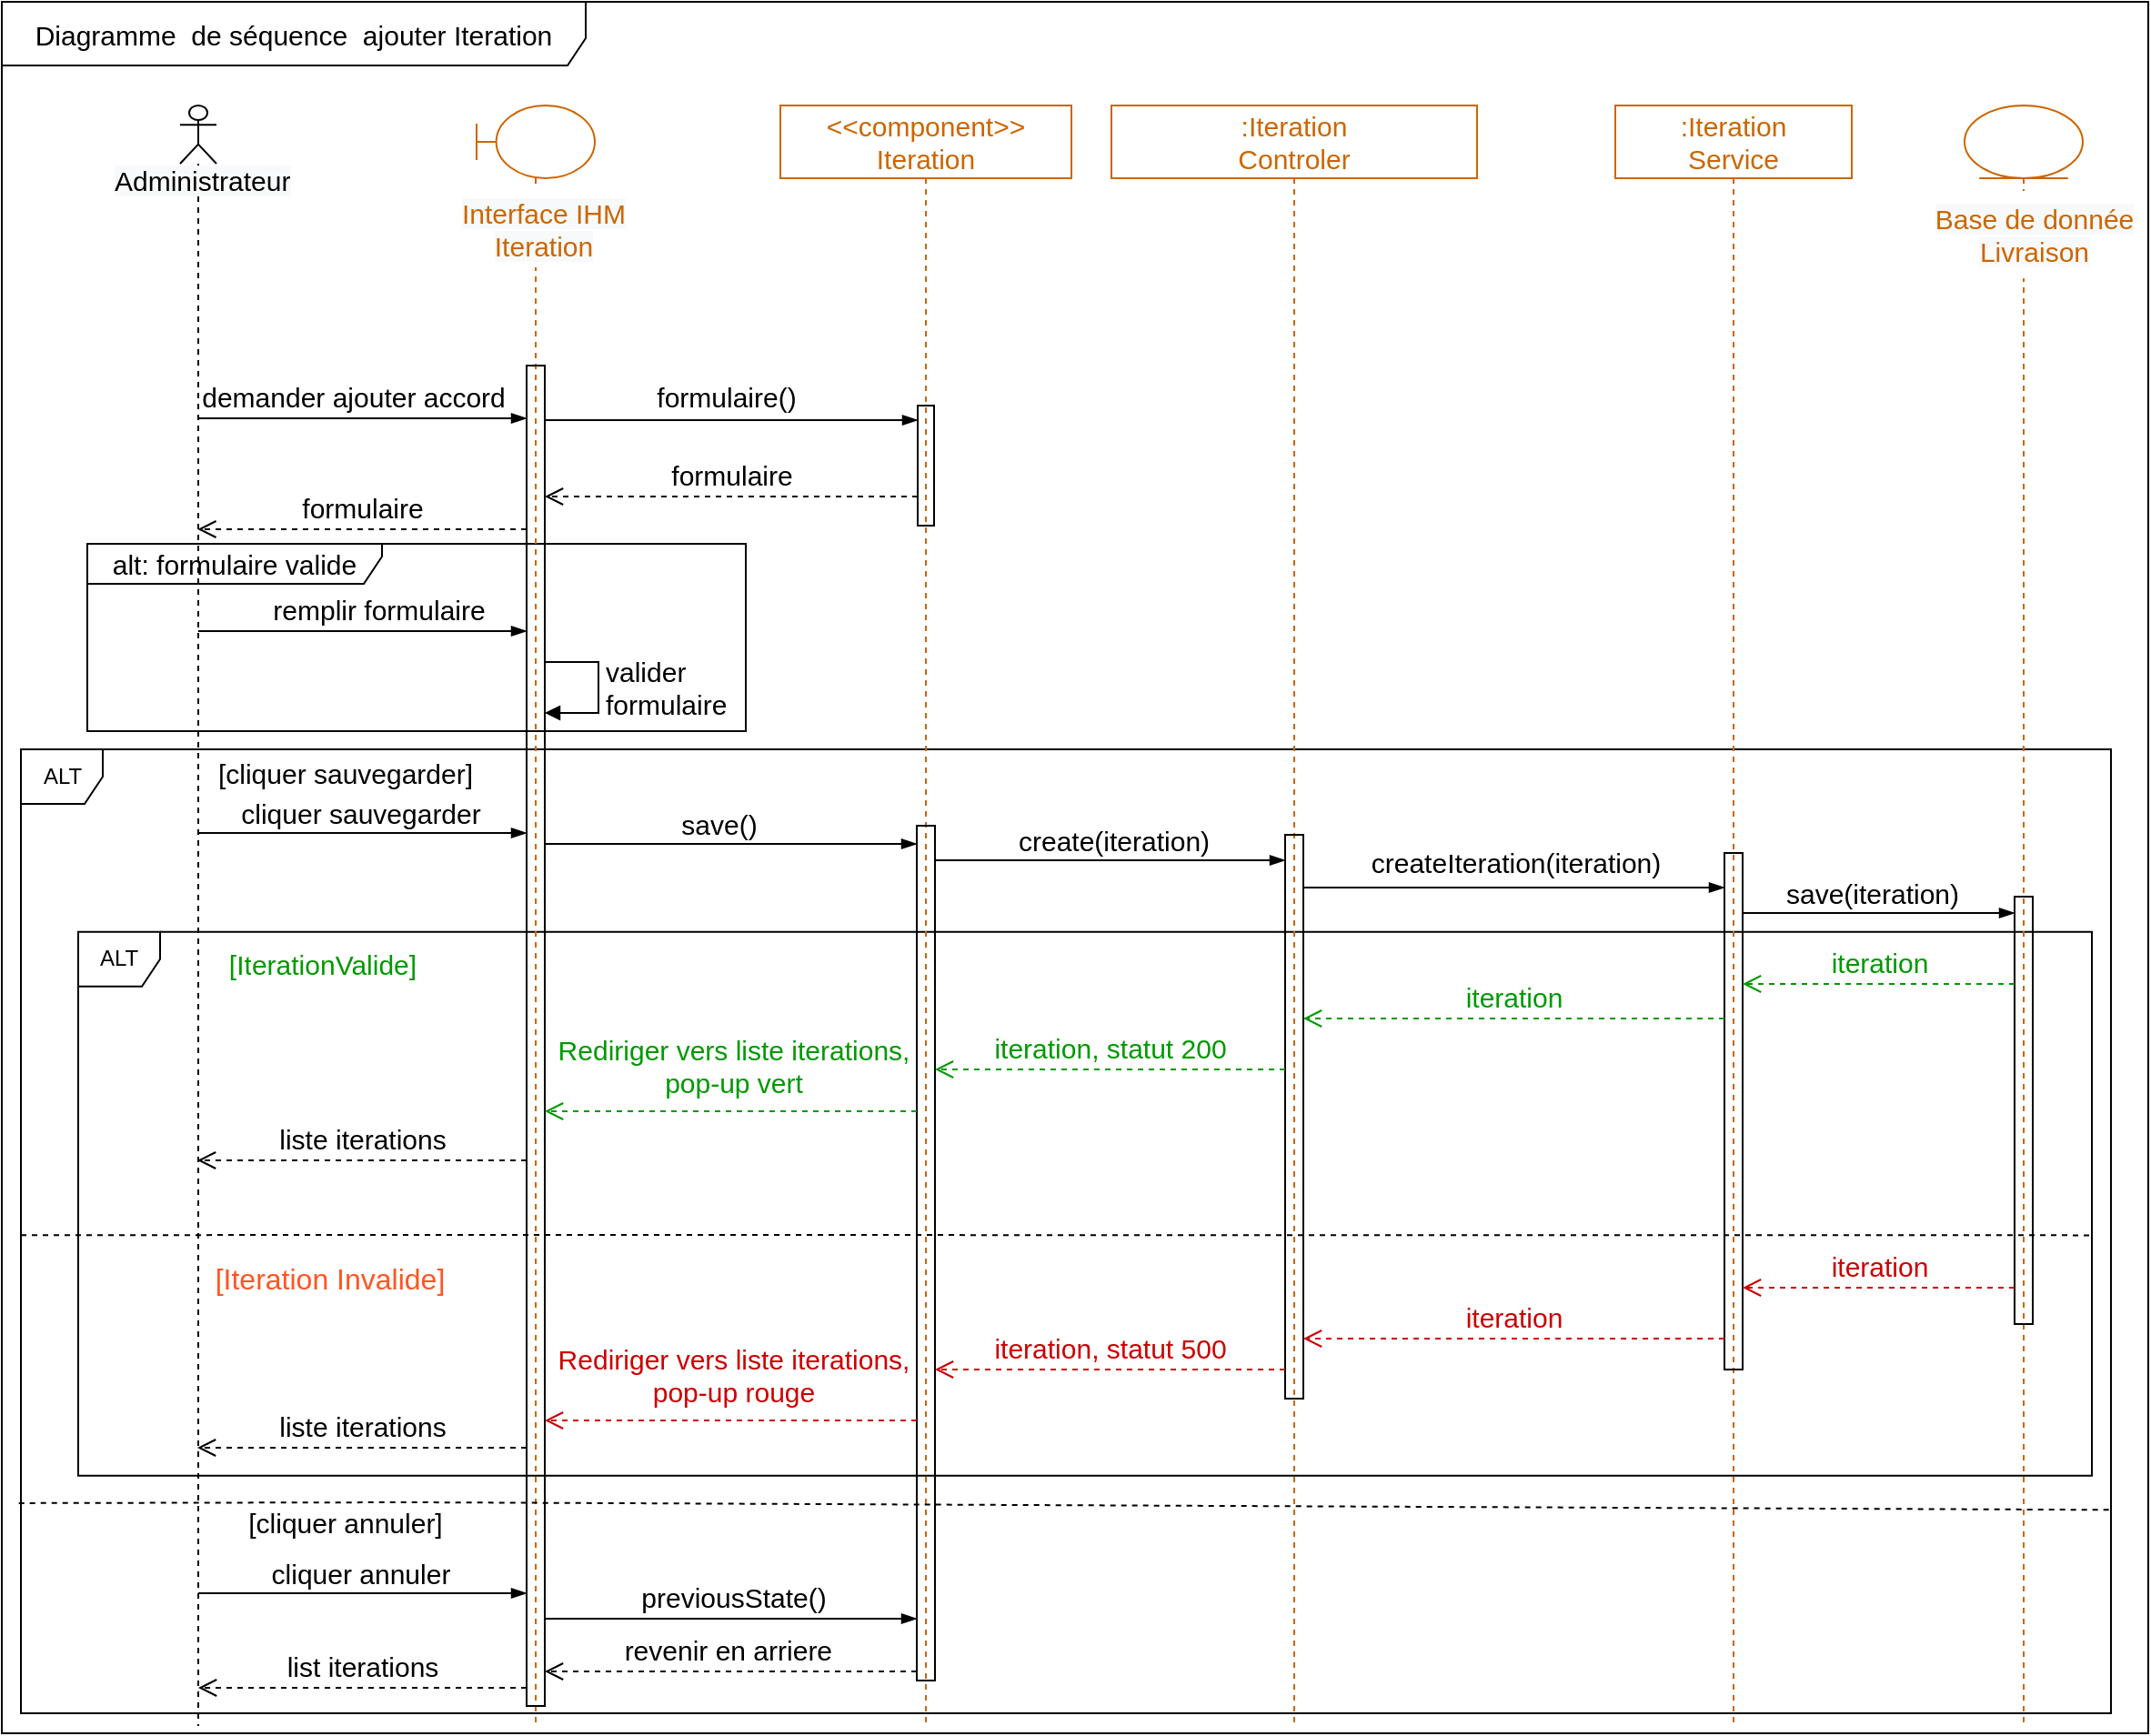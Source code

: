 <mxfile version="20.2.5" type="github">
  <diagram id="kARNjwCRx0WftAdzJ_6I" name="Page-1">
    <mxGraphModel dx="1721" dy="882" grid="0" gridSize="10" guides="1" tooltips="1" connect="1" arrows="1" fold="1" page="1" pageScale="1" pageWidth="827" pageHeight="1169" math="0" shadow="0">
      <root>
        <mxCell id="0" />
        <mxCell id="1" parent="0" />
        <mxCell id="S6zBt_I9POzKVS3bxHnS-60" value="Diagramme&amp;nbsp; de séquence&amp;nbsp; ajouter Iteration" style="shape=umlFrame;whiteSpace=wrap;html=1;rounded=0;shadow=0;glass=0;sketch=0;fontSize=15;fillColor=none;width=321;height=35;" vertex="1" parent="1">
          <mxGeometry x="12" y="8" width="1180" height="952" as="geometry" />
        </mxCell>
        <mxCell id="S6zBt_I9POzKVS3bxHnS-61" value="ALT" style="shape=umlFrame;whiteSpace=wrap;html=1;width=45;height=30;" vertex="1" parent="1">
          <mxGeometry x="22.5" y="419" width="1149" height="530" as="geometry" />
        </mxCell>
        <mxCell id="S6zBt_I9POzKVS3bxHnS-120" value="ALT" style="shape=umlFrame;whiteSpace=wrap;html=1;width=45;height=30;" vertex="1" parent="1">
          <mxGeometry x="54" y="519.35" width="1107" height="299" as="geometry" />
        </mxCell>
        <mxCell id="S6zBt_I9POzKVS3bxHnS-62" value="&lt;font style=&quot;font-size: 15px;&quot;&gt;alt: formulaire valide&lt;/font&gt;" style="shape=umlFrame;whiteSpace=wrap;html=1;width=162;height=22;" vertex="1" parent="1">
          <mxGeometry x="59" y="306" width="362" height="103" as="geometry" />
        </mxCell>
        <mxCell id="S6zBt_I9POzKVS3bxHnS-63" value=":Iteration&lt;br&gt;Controler" style="shape=umlLifeline;perimeter=lifelinePerimeter;whiteSpace=wrap;html=1;container=1;collapsible=0;recursiveResize=0;outlineConnect=0;rounded=0;shadow=0;glass=0;sketch=0;fillColor=none;fontSize=15;fontColor=#CC6600;strokeColor=#CC6600;" vertex="1" parent="1">
          <mxGeometry x="622" y="65" width="201" height="891" as="geometry" />
        </mxCell>
        <mxCell id="S6zBt_I9POzKVS3bxHnS-64" value="" style="html=1;points=[];perimeter=orthogonalPerimeter;rounded=0;shadow=0;glass=0;sketch=0;fontSize=15;fillColor=none;" vertex="1" parent="S6zBt_I9POzKVS3bxHnS-63">
          <mxGeometry x="95.5" y="401" width="10" height="310" as="geometry" />
        </mxCell>
        <mxCell id="S6zBt_I9POzKVS3bxHnS-65" style="edgeStyle=none;rounded=0;orthogonalLoop=1;jettySize=auto;html=1;fontSize=15;fontColor=#000000;strokeColor=#000000;endArrow=none;endFill=0;dashed=1;exitX=0;exitY=0.504;exitDx=0;exitDy=0;exitPerimeter=0;entryX=1;entryY=0.558;entryDx=0;entryDy=0;entryPerimeter=0;" edge="1" parent="1" target="S6zBt_I9POzKVS3bxHnS-120" source="S6zBt_I9POzKVS3bxHnS-61">
          <mxGeometry relative="1" as="geometry">
            <Array as="points">
              <mxPoint x="238" y="686" />
            </Array>
            <mxPoint x="119.5" y="686" as="sourcePoint" />
          </mxGeometry>
        </mxCell>
        <mxCell id="S6zBt_I9POzKVS3bxHnS-66" value="" style="shape=umlLifeline;participant=umlActor;perimeter=lifelinePerimeter;whiteSpace=wrap;html=1;container=1;collapsible=0;recursiveResize=0;verticalAlign=top;spacingTop=36;outlineConnect=0;fillColor=none;size=32;sketch=0;shadow=0;rounded=0;glass=0;" vertex="1" parent="1">
          <mxGeometry x="110" y="65" width="20" height="891" as="geometry" />
        </mxCell>
        <mxCell id="S6zBt_I9POzKVS3bxHnS-67" value="&lt;span style=&quot;color: rgb(0, 0, 0); font-family: Helvetica; font-size: 15px; font-style: normal; font-variant-ligatures: normal; font-variant-caps: normal; font-weight: 400; letter-spacing: normal; orphans: 2; text-align: center; text-indent: 0px; text-transform: none; widows: 2; word-spacing: 0px; -webkit-text-stroke-width: 0px; background-color: rgb(248, 249, 250); text-decoration-thickness: initial; text-decoration-style: initial; text-decoration-color: initial; float: none; display: inline !important;&quot;&gt;Administrateur&lt;/span&gt;" style="text;whiteSpace=wrap;html=1;fontSize=15;" vertex="1" parent="1">
          <mxGeometry x="72" y="91" width="105" height="36" as="geometry" />
        </mxCell>
        <mxCell id="S6zBt_I9POzKVS3bxHnS-68" value=":Iteration&lt;br&gt;Service" style="shape=umlLifeline;perimeter=lifelinePerimeter;whiteSpace=wrap;html=1;container=1;collapsible=0;recursiveResize=0;outlineConnect=0;rounded=0;shadow=0;glass=0;sketch=0;fillColor=none;fontSize=15;fontColor=#CC6600;strokeColor=#CC6600;" vertex="1" parent="1">
          <mxGeometry x="899" y="65" width="130" height="891" as="geometry" />
        </mxCell>
        <mxCell id="S6zBt_I9POzKVS3bxHnS-69" value="" style="html=1;points=[];perimeter=orthogonalPerimeter;rounded=0;shadow=0;glass=0;sketch=0;fontSize=15;fillColor=none;" vertex="1" parent="S6zBt_I9POzKVS3bxHnS-68">
          <mxGeometry x="60" y="411" width="10" height="284" as="geometry" />
        </mxCell>
        <mxCell id="S6zBt_I9POzKVS3bxHnS-70" value="" style="shape=umlLifeline;participant=umlEntity;perimeter=lifelinePerimeter;whiteSpace=wrap;html=1;container=1;collapsible=0;recursiveResize=0;verticalAlign=top;spacingTop=36;outlineConnect=0;rounded=0;shadow=0;glass=0;sketch=0;fontSize=15;fillColor=none;fontColor=#CC6600;strokeColor=#CC6600;" vertex="1" parent="1">
          <mxGeometry x="1091" y="65" width="65" height="891" as="geometry" />
        </mxCell>
        <mxCell id="S6zBt_I9POzKVS3bxHnS-71" value="" style="html=1;points=[];perimeter=orthogonalPerimeter;rounded=0;shadow=0;glass=0;sketch=0;fontSize=15;fillColor=none;" vertex="1" parent="S6zBt_I9POzKVS3bxHnS-70">
          <mxGeometry x="27.5" y="435" width="10" height="235" as="geometry" />
        </mxCell>
        <mxCell id="S6zBt_I9POzKVS3bxHnS-72" value="&lt;span style=&quot;font-family: Helvetica; font-size: 15px; font-style: normal; font-variant-ligatures: normal; font-variant-caps: normal; font-weight: 400; letter-spacing: normal; orphans: 2; text-indent: 0px; text-transform: none; widows: 2; word-spacing: 0px; -webkit-text-stroke-width: 0px; background-color: rgb(248, 249, 250); text-decoration-thickness: initial; text-decoration-style: initial; text-decoration-color: initial; float: none; display: inline !important;&quot;&gt;Base de donnée&lt;br&gt;Livraison&lt;br&gt;&lt;/span&gt;" style="text;whiteSpace=wrap;html=1;fontSize=15;align=center;fillColor=default;fontColor=#CC6600;" vertex="1" parent="S6zBt_I9POzKVS3bxHnS-70">
          <mxGeometry x="-21" y="47" width="119" height="48" as="geometry" />
        </mxCell>
        <mxCell id="S6zBt_I9POzKVS3bxHnS-73" value="" style="shape=umlLifeline;participant=umlBoundary;perimeter=lifelinePerimeter;whiteSpace=wrap;html=1;container=1;collapsible=0;recursiveResize=0;verticalAlign=top;spacingTop=36;outlineConnect=0;rounded=0;shadow=0;glass=0;sketch=0;fontSize=15;fillColor=none;fontColor=#CC6600;strokeColor=#CC6600;" vertex="1" parent="1">
          <mxGeometry x="273" y="65" width="65" height="891" as="geometry" />
        </mxCell>
        <mxCell id="S6zBt_I9POzKVS3bxHnS-74" value="&lt;span style=&quot;font-family: Helvetica; font-size: 15px; font-style: normal; font-variant-ligatures: normal; font-variant-caps: normal; font-weight: 400; letter-spacing: normal; orphans: 2; text-indent: 0px; text-transform: none; widows: 2; word-spacing: 0px; -webkit-text-stroke-width: 0px; background-color: rgb(248, 249, 250); text-decoration-thickness: initial; text-decoration-style: initial; text-decoration-color: initial; float: none; display: inline !important;&quot;&gt;Interface IHM&lt;/span&gt;&lt;br style=&quot;font-family: Helvetica; font-size: 15px; font-style: normal; font-variant-ligatures: normal; font-variant-caps: normal; font-weight: 400; letter-spacing: normal; orphans: 2; text-indent: 0px; text-transform: none; widows: 2; word-spacing: 0px; -webkit-text-stroke-width: 0px; background-color: rgb(248, 249, 250); text-decoration-thickness: initial; text-decoration-style: initial; text-decoration-color: initial;&quot;&gt;&lt;span style=&quot;font-family: Helvetica; font-size: 15px; font-style: normal; font-variant-ligatures: normal; font-variant-caps: normal; font-weight: 400; letter-spacing: normal; orphans: 2; text-indent: 0px; text-transform: none; widows: 2; word-spacing: 0px; -webkit-text-stroke-width: 0px; background-color: rgb(248, 249, 250); text-decoration-thickness: initial; text-decoration-style: initial; text-decoration-color: initial; float: none; display: inline !important;&quot;&gt;Iteration&lt;/span&gt;" style="text;whiteSpace=wrap;html=1;fontSize=15;align=center;fillColor=default;fontColor=#CC6600;" vertex="1" parent="S6zBt_I9POzKVS3bxHnS-73">
          <mxGeometry x="-24" y="44" width="122" height="45" as="geometry" />
        </mxCell>
        <mxCell id="S6zBt_I9POzKVS3bxHnS-75" value="" style="html=1;points=[];perimeter=orthogonalPerimeter;rounded=0;shadow=0;glass=0;sketch=0;fontSize=15;fillColor=none;" vertex="1" parent="S6zBt_I9POzKVS3bxHnS-73">
          <mxGeometry x="27.5" y="143" width="10" height="737" as="geometry" />
        </mxCell>
        <mxCell id="S6zBt_I9POzKVS3bxHnS-76" value="valider&lt;br&gt;formulaire" style="edgeStyle=orthogonalEdgeStyle;html=1;align=left;spacingLeft=2;endArrow=block;rounded=0;fontSize=15;" edge="1" parent="S6zBt_I9POzKVS3bxHnS-73" source="S6zBt_I9POzKVS3bxHnS-75" target="S6zBt_I9POzKVS3bxHnS-75">
          <mxGeometry relative="1" as="geometry">
            <mxPoint x="36" y="306" as="sourcePoint" />
            <Array as="points">
              <mxPoint x="67" y="306" />
              <mxPoint x="67" y="334" />
            </Array>
            <mxPoint x="36" y="334" as="targetPoint" />
          </mxGeometry>
        </mxCell>
        <mxCell id="S6zBt_I9POzKVS3bxHnS-77" value="" style="edgeStyle=elbowEdgeStyle;fontSize=12;html=1;endArrow=blockThin;endFill=1;rounded=0;" edge="1" parent="1" source="S6zBt_I9POzKVS3bxHnS-66" target="S6zBt_I9POzKVS3bxHnS-75">
          <mxGeometry width="160" relative="1" as="geometry">
            <mxPoint x="628" y="319" as="sourcePoint" />
            <mxPoint x="788" y="319" as="targetPoint" />
            <Array as="points">
              <mxPoint x="190" y="237" />
              <mxPoint x="171" y="210" />
            </Array>
          </mxGeometry>
        </mxCell>
        <mxCell id="S6zBt_I9POzKVS3bxHnS-78" value="demander ajouter accord" style="edgeLabel;html=1;align=center;verticalAlign=middle;resizable=0;points=[];fontSize=15;" vertex="1" connectable="0" parent="S6zBt_I9POzKVS3bxHnS-77">
          <mxGeometry x="-0.395" relative="1" as="geometry">
            <mxPoint x="30" y="-12" as="offset" />
          </mxGeometry>
        </mxCell>
        <mxCell id="S6zBt_I9POzKVS3bxHnS-79" value="" style="edgeStyle=elbowEdgeStyle;fontSize=12;html=1;endArrow=blockThin;endFill=1;rounded=0;" edge="1" parent="1" source="S6zBt_I9POzKVS3bxHnS-64" target="S6zBt_I9POzKVS3bxHnS-69">
          <mxGeometry width="160" relative="1" as="geometry">
            <mxPoint x="394" y="333" as="sourcePoint" />
            <mxPoint x="554" y="333" as="targetPoint" />
            <Array as="points">
              <mxPoint x="778" y="495" />
              <mxPoint x="753" y="286" />
              <mxPoint x="602" y="271" />
              <mxPoint x="527" y="300" />
            </Array>
          </mxGeometry>
        </mxCell>
        <mxCell id="S6zBt_I9POzKVS3bxHnS-80" value="createIteration(iteration)" style="edgeLabel;html=1;align=center;verticalAlign=middle;resizable=0;points=[];fontSize=15;" vertex="1" connectable="0" parent="S6zBt_I9POzKVS3bxHnS-79">
          <mxGeometry x="0.124" relative="1" as="geometry">
            <mxPoint x="-14" y="-14" as="offset" />
          </mxGeometry>
        </mxCell>
        <mxCell id="S6zBt_I9POzKVS3bxHnS-81" value="" style="edgeStyle=elbowEdgeStyle;fontSize=12;html=1;endArrow=blockThin;endFill=1;rounded=0;" edge="1" parent="1" source="S6zBt_I9POzKVS3bxHnS-69" target="S6zBt_I9POzKVS3bxHnS-71">
          <mxGeometry width="160" relative="1" as="geometry">
            <mxPoint x="474" y="333" as="sourcePoint" />
            <mxPoint x="634" y="333" as="targetPoint" />
            <Array as="points">
              <mxPoint x="1060" y="509" />
              <mxPoint x="969" y="520" />
              <mxPoint x="766" y="296" />
            </Array>
          </mxGeometry>
        </mxCell>
        <mxCell id="S6zBt_I9POzKVS3bxHnS-82" value="save(iteration)" style="edgeLabel;html=1;align=center;verticalAlign=middle;resizable=0;points=[];fontSize=15;" vertex="1" connectable="0" parent="S6zBt_I9POzKVS3bxHnS-81">
          <mxGeometry x="-0.356" y="2" relative="1" as="geometry">
            <mxPoint x="23" y="-9" as="offset" />
          </mxGeometry>
        </mxCell>
        <mxCell id="S6zBt_I9POzKVS3bxHnS-83" value="&lt;font color=&quot;#009900&quot;&gt;iteration&lt;/font&gt;" style="html=1;verticalAlign=bottom;endArrow=open;dashed=1;endSize=8;rounded=0;fontSize=15;strokeColor=#009900;" edge="1" parent="1" source="S6zBt_I9POzKVS3bxHnS-71" target="S6zBt_I9POzKVS3bxHnS-69">
          <mxGeometry relative="1" as="geometry">
            <mxPoint x="806" y="320" as="sourcePoint" />
            <mxPoint x="668" y="320" as="targetPoint" />
            <Array as="points">
              <mxPoint x="1025" y="548" />
            </Array>
          </mxGeometry>
        </mxCell>
        <mxCell id="S6zBt_I9POzKVS3bxHnS-84" value="&lt;span style=&quot;color: rgb(0, 153, 0);&quot;&gt;iteration&lt;/span&gt;" style="html=1;verticalAlign=bottom;endArrow=open;dashed=1;endSize=8;rounded=0;fontSize=15;strokeColor=#009900;" edge="1" parent="1" source="S6zBt_I9POzKVS3bxHnS-69" target="S6zBt_I9POzKVS3bxHnS-64">
          <mxGeometry relative="1" as="geometry">
            <mxPoint x="658" y="325" as="sourcePoint" />
            <mxPoint x="477" y="325" as="targetPoint" />
            <Array as="points">
              <mxPoint x="895" y="567" />
            </Array>
          </mxGeometry>
        </mxCell>
        <mxCell id="S6zBt_I9POzKVS3bxHnS-85" value="&amp;lt;&amp;lt;component&amp;gt;&amp;gt;&lt;br&gt;Iteration" style="shape=umlLifeline;perimeter=lifelinePerimeter;whiteSpace=wrap;html=1;container=1;collapsible=0;recursiveResize=0;outlineConnect=0;rounded=0;shadow=0;glass=0;sketch=0;fillColor=none;fontSize=15;fontColor=#CC6600;strokeColor=#CC6600;" vertex="1" parent="1">
          <mxGeometry x="440" y="65" width="160" height="891" as="geometry" />
        </mxCell>
        <mxCell id="S6zBt_I9POzKVS3bxHnS-86" value="" style="html=1;points=[];perimeter=orthogonalPerimeter;fontSize=15;fillColor=none;rounded=0;shadow=0;glass=0;sketch=0;" vertex="1" parent="S6zBt_I9POzKVS3bxHnS-85">
          <mxGeometry x="75.5" y="165" width="9" height="66" as="geometry" />
        </mxCell>
        <mxCell id="S6zBt_I9POzKVS3bxHnS-87" value="" style="html=1;points=[];perimeter=orthogonalPerimeter;fontSize=15;fillColor=none;rounded=0;shadow=0;glass=0;sketch=0;" vertex="1" parent="S6zBt_I9POzKVS3bxHnS-85">
          <mxGeometry x="75" y="396" width="10" height="470" as="geometry" />
        </mxCell>
        <mxCell id="S6zBt_I9POzKVS3bxHnS-88" value="" style="fontSize=12;html=1;endArrow=blockThin;endFill=1;rounded=0;" edge="1" parent="1" source="S6zBt_I9POzKVS3bxHnS-75" target="S6zBt_I9POzKVS3bxHnS-86">
          <mxGeometry width="160" relative="1" as="geometry">
            <mxPoint x="294" y="256" as="sourcePoint" />
            <mxPoint x="599" y="366" as="targetPoint" />
            <Array as="points">
              <mxPoint x="382" y="238" />
            </Array>
          </mxGeometry>
        </mxCell>
        <mxCell id="S6zBt_I9POzKVS3bxHnS-89" value="formulaire()" style="edgeLabel;html=1;align=center;verticalAlign=middle;resizable=0;points=[];fontSize=15;" vertex="1" connectable="0" parent="S6zBt_I9POzKVS3bxHnS-88">
          <mxGeometry x="-0.006" y="-3" relative="1" as="geometry">
            <mxPoint x="-3" y="-16" as="offset" />
          </mxGeometry>
        </mxCell>
        <mxCell id="S6zBt_I9POzKVS3bxHnS-90" value="&lt;font style=&quot;font-size: 15px;&quot;&gt;formulaire&lt;/font&gt;" style="html=1;verticalAlign=bottom;endArrow=open;dashed=1;endSize=8;rounded=0;" edge="1" parent="1" source="S6zBt_I9POzKVS3bxHnS-86" target="S6zBt_I9POzKVS3bxHnS-75">
          <mxGeometry relative="1" as="geometry">
            <mxPoint x="438" y="323" as="sourcePoint" />
            <mxPoint x="358" y="323" as="targetPoint" />
            <Array as="points">
              <mxPoint x="411" y="280" />
            </Array>
          </mxGeometry>
        </mxCell>
        <mxCell id="S6zBt_I9POzKVS3bxHnS-91" value="&lt;font style=&quot;font-size: 15px;&quot;&gt;formulaire&lt;/font&gt;" style="html=1;verticalAlign=bottom;endArrow=open;dashed=1;endSize=8;rounded=0;" edge="1" parent="1">
          <mxGeometry relative="1" as="geometry">
            <mxPoint x="300.5" y="298" as="sourcePoint" />
            <mxPoint x="119.667" y="298" as="targetPoint" />
            <Array as="points">
              <mxPoint x="253" y="298" />
            </Array>
          </mxGeometry>
        </mxCell>
        <mxCell id="S6zBt_I9POzKVS3bxHnS-92" value="" style="fontSize=12;html=1;endArrow=blockThin;endFill=1;rounded=0;" edge="1" parent="1" source="S6zBt_I9POzKVS3bxHnS-66" target="S6zBt_I9POzKVS3bxHnS-75">
          <mxGeometry width="160" relative="1" as="geometry">
            <mxPoint x="338" y="365" as="sourcePoint" />
            <mxPoint x="498" y="365" as="targetPoint" />
            <Array as="points">
              <mxPoint x="255" y="354" />
            </Array>
          </mxGeometry>
        </mxCell>
        <mxCell id="S6zBt_I9POzKVS3bxHnS-93" value="remplir formulaire" style="edgeLabel;html=1;align=center;verticalAlign=middle;resizable=0;points=[];fontSize=15;" vertex="1" connectable="0" parent="S6zBt_I9POzKVS3bxHnS-92">
          <mxGeometry x="0.128" y="-4" relative="1" as="geometry">
            <mxPoint x="-3" y="-16" as="offset" />
          </mxGeometry>
        </mxCell>
        <mxCell id="S6zBt_I9POzKVS3bxHnS-94" value="" style="fontSize=12;html=1;endArrow=blockThin;endFill=1;rounded=0;" edge="1" parent="1" target="S6zBt_I9POzKVS3bxHnS-87">
          <mxGeometry width="160" relative="1" as="geometry">
            <mxPoint x="310.5" y="471" as="sourcePoint" />
            <mxPoint x="622" y="374" as="targetPoint" />
            <Array as="points">
              <mxPoint x="389" y="471" />
            </Array>
          </mxGeometry>
        </mxCell>
        <mxCell id="S6zBt_I9POzKVS3bxHnS-95" value="save()" style="edgeLabel;html=1;align=center;verticalAlign=middle;resizable=0;points=[];labelBackgroundColor=none;fontSize=15;" vertex="1" connectable="0" parent="S6zBt_I9POzKVS3bxHnS-94">
          <mxGeometry x="-0.081" y="1" relative="1" as="geometry">
            <mxPoint x="1" y="-10" as="offset" />
          </mxGeometry>
        </mxCell>
        <mxCell id="S6zBt_I9POzKVS3bxHnS-96" value="" style="fontSize=12;html=1;endArrow=blockThin;endFill=1;rounded=0;" edge="1" parent="1" source="S6zBt_I9POzKVS3bxHnS-87" target="S6zBt_I9POzKVS3bxHnS-64">
          <mxGeometry width="160" relative="1" as="geometry">
            <mxPoint x="518" y="318" as="sourcePoint" />
            <mxPoint x="678" y="318" as="targetPoint" />
            <Array as="points">
              <mxPoint x="525" y="480" />
            </Array>
          </mxGeometry>
        </mxCell>
        <mxCell id="S6zBt_I9POzKVS3bxHnS-97" value="&lt;span style=&quot;font-size: 15px;&quot;&gt;create(iteration)&lt;/span&gt;" style="edgeLabel;html=1;align=center;verticalAlign=middle;resizable=0;points=[];labelBackgroundColor=none;fontSize=15;" vertex="1" connectable="0" parent="S6zBt_I9POzKVS3bxHnS-96">
          <mxGeometry x="0.25" relative="1" as="geometry">
            <mxPoint x="-23" y="-11" as="offset" />
          </mxGeometry>
        </mxCell>
        <mxCell id="S6zBt_I9POzKVS3bxHnS-98" value="&lt;span style=&quot;color: rgb(0, 153, 0);&quot;&gt;iteration&lt;/span&gt;&lt;font color=&quot;#009900&quot;&gt;, statut 200&lt;/font&gt;" style="html=1;verticalAlign=bottom;endArrow=open;dashed=1;endSize=8;rounded=0;fontSize=15;strokeColor=#009900;" edge="1" parent="1" source="S6zBt_I9POzKVS3bxHnS-64" target="S6zBt_I9POzKVS3bxHnS-87">
          <mxGeometry relative="1" as="geometry">
            <mxPoint x="661" y="567" as="sourcePoint" />
            <mxPoint x="410.0" y="567" as="targetPoint" />
            <Array as="points">
              <mxPoint x="633" y="595" />
            </Array>
          </mxGeometry>
        </mxCell>
        <mxCell id="S6zBt_I9POzKVS3bxHnS-99" value="&lt;font color=&quot;#009900&quot;&gt;Rediriger vers liste&amp;nbsp;&lt;/font&gt;&lt;span style=&quot;color: rgb(0, 153, 0); background-color: rgb(255, 255, 255);&quot;&gt;iterations&lt;/span&gt;&lt;font color=&quot;#009900&quot;&gt;,&lt;br&gt;pop-up vert&lt;br&gt;&lt;/font&gt;" style="html=1;verticalAlign=bottom;endArrow=open;dashed=1;endSize=8;rounded=0;fontSize=15;strokeColor=#009900;labelBackgroundColor=none;" edge="1" parent="1" source="S6zBt_I9POzKVS3bxHnS-87">
          <mxGeometry x="-0.014" y="-4" relative="1" as="geometry">
            <mxPoint x="674.0" y="570" as="sourcePoint" />
            <mxPoint x="310.5" y="618" as="targetPoint" />
            <Array as="points">
              <mxPoint x="459" y="618" />
            </Array>
            <mxPoint as="offset" />
          </mxGeometry>
        </mxCell>
        <mxCell id="S6zBt_I9POzKVS3bxHnS-100" value="&lt;font color=&quot;#000000&quot;&gt;liste&amp;nbsp;iterations&lt;/font&gt;" style="html=1;verticalAlign=bottom;endArrow=open;dashed=1;endSize=8;rounded=0;fontSize=15;fontColor=#009900;strokeColor=#000000;" edge="1" parent="1">
          <mxGeometry relative="1" as="geometry">
            <mxPoint x="300.5" y="645" as="sourcePoint" />
            <mxPoint x="119.5" y="645" as="targetPoint" />
            <Array as="points">
              <mxPoint x="274" y="645" />
            </Array>
          </mxGeometry>
        </mxCell>
        <mxCell id="S6zBt_I9POzKVS3bxHnS-101" value="" style="group" vertex="1" connectable="0" parent="1">
          <mxGeometry x="22" y="388" width="1126" height="413" as="geometry" />
        </mxCell>
        <mxCell id="S6zBt_I9POzKVS3bxHnS-102" value="&lt;div style=&quot;text-align: left; font-size: 15px;&quot;&gt;&lt;span style=&quot;background-color: initial; font-size: 15px;&quot;&gt;[It&lt;/span&gt;&lt;span style=&quot;text-align: center; background-color: rgb(255, 255, 255);&quot;&gt;eration&lt;/span&gt;&lt;span style=&quot;background-color: initial; text-align: right; font-size: 15px;&quot;&gt;Valide]&lt;/span&gt;&lt;/div&gt;" style="text;html=1;strokeColor=none;fillColor=none;align=center;verticalAlign=middle;whiteSpace=wrap;rounded=0;fontSize=15;fontColor=#009900;" vertex="1" parent="S6zBt_I9POzKVS3bxHnS-101">
          <mxGeometry x="77.0" y="136.743" width="179.48" height="24.354" as="geometry" />
        </mxCell>
        <mxCell id="S6zBt_I9POzKVS3bxHnS-103" value="[Iteration Invalide]" style="text;html=1;strokeColor=none;fillColor=none;align=center;verticalAlign=middle;whiteSpace=wrap;rounded=0;fontSize=16;fontColor=#FF5521;" vertex="1" parent="S6zBt_I9POzKVS3bxHnS-101">
          <mxGeometry x="103.24" y="311" width="134.76" height="22.6" as="geometry" />
        </mxCell>
        <mxCell id="S6zBt_I9POzKVS3bxHnS-104" value="&lt;font color=&quot;#cc0000&quot;&gt;iteration&lt;/font&gt;" style="html=1;verticalAlign=bottom;endArrow=open;dashed=1;endSize=8;rounded=0;fontSize=15;fontColor=#000000;strokeColor=#CC0000;" edge="1" parent="1" source="S6zBt_I9POzKVS3bxHnS-71" target="S6zBt_I9POzKVS3bxHnS-69">
          <mxGeometry relative="1" as="geometry">
            <mxPoint x="680" y="725" as="sourcePoint" />
            <mxPoint x="600" y="725" as="targetPoint" />
            <Array as="points">
              <mxPoint x="1038" y="715" />
            </Array>
          </mxGeometry>
        </mxCell>
        <mxCell id="S6zBt_I9POzKVS3bxHnS-105" value="&lt;span style=&quot;color: rgb(204, 0, 0);&quot;&gt;iteration&lt;/span&gt;" style="html=1;verticalAlign=bottom;endArrow=open;dashed=1;endSize=8;rounded=0;fontSize=15;fontColor=#000000;strokeColor=#CC0000;" edge="1" parent="1" source="S6zBt_I9POzKVS3bxHnS-69" target="S6zBt_I9POzKVS3bxHnS-64">
          <mxGeometry relative="1" as="geometry">
            <mxPoint x="915" y="755" as="sourcePoint" />
            <mxPoint x="744" y="755" as="targetPoint" />
            <Array as="points">
              <mxPoint x="879" y="743" />
            </Array>
          </mxGeometry>
        </mxCell>
        <mxCell id="S6zBt_I9POzKVS3bxHnS-106" value="&lt;span style=&quot;color: rgb(204, 0, 0);&quot;&gt;iteration&lt;/span&gt;&lt;font color=&quot;#cc0000&quot;&gt;, statut 500&lt;/font&gt;" style="html=1;verticalAlign=bottom;endArrow=open;dashed=1;endSize=8;rounded=0;fontSize=15;fontColor=#000000;strokeColor=#CC0000;" edge="1" parent="1" source="S6zBt_I9POzKVS3bxHnS-64" target="S6zBt_I9POzKVS3bxHnS-87">
          <mxGeometry relative="1" as="geometry">
            <mxPoint x="651" y="752" as="sourcePoint" />
            <mxPoint x="400.0" y="752" as="targetPoint" />
            <Array as="points">
              <mxPoint x="619" y="760" />
            </Array>
          </mxGeometry>
        </mxCell>
        <mxCell id="S6zBt_I9POzKVS3bxHnS-107" value="&lt;font color=&quot;#cc0000&quot;&gt;Rediriger vers liste&amp;nbsp;&lt;/font&gt;&lt;span style=&quot;color: rgb(204, 0, 0); background-color: rgb(255, 255, 255);&quot;&gt;iterations&lt;/span&gt;&lt;font color=&quot;#cc0000&quot;&gt;,&lt;br&gt;pop-up rouge&lt;/font&gt;" style="html=1;verticalAlign=bottom;endArrow=open;dashed=1;endSize=8;rounded=0;fontSize=15;strokeColor=#CC0000;labelBackgroundColor=none;" edge="1" parent="1" source="S6zBt_I9POzKVS3bxHnS-87">
          <mxGeometry x="-0.014" y="-4" relative="1" as="geometry">
            <mxPoint x="495" y="760" as="sourcePoint" />
            <mxPoint x="310.5" y="788" as="targetPoint" />
            <Array as="points">
              <mxPoint x="445" y="788" />
            </Array>
            <mxPoint as="offset" />
          </mxGeometry>
        </mxCell>
        <mxCell id="S6zBt_I9POzKVS3bxHnS-108" value="&lt;font color=&quot;#000000&quot;&gt;liste&amp;nbsp;&lt;/font&gt;&lt;span style=&quot;color: rgb(0, 0, 0);&quot;&gt;iterations&lt;/span&gt;" style="html=1;verticalAlign=bottom;endArrow=open;dashed=1;endSize=8;rounded=0;fontSize=15;fontColor=#009900;strokeColor=#000000;" edge="1" parent="1">
          <mxGeometry relative="1" as="geometry">
            <mxPoint x="300.5" y="803" as="sourcePoint" />
            <mxPoint x="119.5" y="803" as="targetPoint" />
            <Array as="points">
              <mxPoint x="231" y="803" />
            </Array>
          </mxGeometry>
        </mxCell>
        <mxCell id="S6zBt_I9POzKVS3bxHnS-109" value="&lt;div style=&quot;text-align: left;&quot;&gt;&lt;span style=&quot;color: rgb(0, 0, 0); text-align: center; background-color: rgb(255, 255, 255);&quot;&gt;&lt;font style=&quot;font-size: 15px;&quot;&gt;[cliquer sauvegarder]&lt;/font&gt;&lt;/span&gt;&lt;br&gt;&lt;/div&gt;" style="text;html=1;strokeColor=none;fillColor=none;align=center;verticalAlign=bottom;whiteSpace=wrap;rounded=0;fontSize=15;fontColor=#009900;" vertex="1" parent="1">
          <mxGeometry x="126.875" y="420" width="148.489" height="24.35" as="geometry" />
        </mxCell>
        <mxCell id="S6zBt_I9POzKVS3bxHnS-110" value="&lt;div style=&quot;text-align: left;&quot;&gt;&lt;span style=&quot;color: rgb(0, 0, 0); text-align: center; background-color: rgb(255, 255, 255);&quot;&gt;&lt;font style=&quot;font-size: 15px;&quot;&gt;[cliquer annuler]&lt;/font&gt;&lt;/span&gt;&lt;br&gt;&lt;/div&gt;" style="text;html=1;strokeColor=none;fillColor=none;align=center;verticalAlign=bottom;whiteSpace=wrap;rounded=0;fontSize=15;fontColor=#009900;" vertex="1" parent="1">
          <mxGeometry x="126.875" y="832" width="148.489" height="24.35" as="geometry" />
        </mxCell>
        <mxCell id="S6zBt_I9POzKVS3bxHnS-111" value="" style="edgeStyle=elbowEdgeStyle;fontSize=12;html=1;endArrow=blockThin;endFill=1;rounded=0;fontColor=#000000;" edge="1" parent="1">
          <mxGeometry width="160" relative="1" as="geometry">
            <mxPoint x="120.024" y="465" as="sourcePoint" />
            <mxPoint x="300.5" y="465" as="targetPoint" />
            <Array as="points">
              <mxPoint x="283" y="465" />
              <mxPoint x="303" y="492" />
              <mxPoint x="224.82" y="475" />
            </Array>
          </mxGeometry>
        </mxCell>
        <mxCell id="S6zBt_I9POzKVS3bxHnS-112" value="cliquer sauvegarder" style="edgeLabel;html=1;align=center;verticalAlign=middle;resizable=0;points=[];fontSize=15;fontColor=#000000;" vertex="1" connectable="0" parent="S6zBt_I9POzKVS3bxHnS-111">
          <mxGeometry x="-0.022" y="2" relative="1" as="geometry">
            <mxPoint y="-9" as="offset" />
          </mxGeometry>
        </mxCell>
        <mxCell id="S6zBt_I9POzKVS3bxHnS-113" style="edgeStyle=none;rounded=0;orthogonalLoop=1;jettySize=auto;html=1;fontSize=15;fontColor=#000000;strokeColor=#000000;endArrow=none;endFill=0;dashed=1;entryX=1;entryY=0.789;entryDx=0;entryDy=0;entryPerimeter=0;exitX=-0.001;exitY=0.782;exitDx=0;exitDy=0;exitPerimeter=0;" edge="1" parent="1" source="S6zBt_I9POzKVS3bxHnS-61" target="S6zBt_I9POzKVS3bxHnS-61">
          <mxGeometry relative="1" as="geometry">
            <Array as="points">
              <mxPoint x="238" y="833" />
            </Array>
            <mxPoint x="118.962" y="833.0" as="sourcePoint" />
            <mxPoint x="1118.5" y="833" as="targetPoint" />
          </mxGeometry>
        </mxCell>
        <mxCell id="S6zBt_I9POzKVS3bxHnS-114" value="" style="edgeStyle=elbowEdgeStyle;fontSize=12;html=1;endArrow=blockThin;endFill=1;rounded=0;fontColor=#000000;" edge="1" parent="1" target="S6zBt_I9POzKVS3bxHnS-75">
          <mxGeometry width="160" relative="1" as="geometry">
            <mxPoint x="119.997" y="883" as="sourcePoint" />
            <mxPoint x="370.33" y="883" as="targetPoint" />
            <Array as="points">
              <mxPoint x="303" y="889" />
              <mxPoint x="225.51" y="868" />
            </Array>
          </mxGeometry>
        </mxCell>
        <mxCell id="S6zBt_I9POzKVS3bxHnS-115" value="cliquer annuler" style="edgeLabel;html=1;align=center;verticalAlign=middle;resizable=0;points=[];fontSize=15;fontColor=#000000;" vertex="1" connectable="0" parent="S6zBt_I9POzKVS3bxHnS-114">
          <mxGeometry x="-0.022" y="2" relative="1" as="geometry">
            <mxPoint y="-9" as="offset" />
          </mxGeometry>
        </mxCell>
        <mxCell id="S6zBt_I9POzKVS3bxHnS-116" value="" style="edgeStyle=elbowEdgeStyle;fontSize=12;html=1;endArrow=blockThin;endFill=1;rounded=0;fontColor=#000000;" edge="1" parent="1" source="S6zBt_I9POzKVS3bxHnS-75" target="S6zBt_I9POzKVS3bxHnS-87">
          <mxGeometry width="160" relative="1" as="geometry">
            <mxPoint x="313" y="851" as="sourcePoint" />
            <mxPoint x="446.227" y="851" as="targetPoint" />
            <Array as="points">
              <mxPoint x="456" y="897" />
              <mxPoint x="377.5" y="851" />
            </Array>
          </mxGeometry>
        </mxCell>
        <mxCell id="S6zBt_I9POzKVS3bxHnS-117" value="previousState()" style="edgeLabel;html=1;align=center;verticalAlign=middle;resizable=0;points=[];fontSize=15;fontColor=#000000;" vertex="1" connectable="0" parent="S6zBt_I9POzKVS3bxHnS-116">
          <mxGeometry x="-0.29" y="-1" relative="1" as="geometry">
            <mxPoint x="31" y="-13" as="offset" />
          </mxGeometry>
        </mxCell>
        <mxCell id="S6zBt_I9POzKVS3bxHnS-118" value="list iterations" style="html=1;verticalAlign=bottom;endArrow=open;dashed=1;endSize=8;rounded=0;fontSize=15;fontColor=#000000;" edge="1" parent="1" source="S6zBt_I9POzKVS3bxHnS-75" target="S6zBt_I9POzKVS3bxHnS-66">
          <mxGeometry relative="1" as="geometry">
            <mxPoint x="283.33" y="935" as="sourcePoint" />
            <mxPoint x="32.997" y="935" as="targetPoint" />
            <Array as="points">
              <mxPoint x="167.83" y="935" />
            </Array>
          </mxGeometry>
        </mxCell>
        <mxCell id="S6zBt_I9POzKVS3bxHnS-119" value="revenir en arriere&amp;nbsp;" style="html=1;verticalAlign=bottom;endArrow=open;dashed=1;endSize=8;rounded=0;fontSize=15;fontColor=#000000;" edge="1" parent="1" source="S6zBt_I9POzKVS3bxHnS-87" target="S6zBt_I9POzKVS3bxHnS-75">
          <mxGeometry relative="1" as="geometry">
            <mxPoint x="480.227" y="926" as="sourcePoint" />
            <mxPoint x="347" y="926" as="targetPoint" />
            <Array as="points">
              <mxPoint x="434.5" y="926" />
            </Array>
          </mxGeometry>
        </mxCell>
      </root>
    </mxGraphModel>
  </diagram>
</mxfile>
